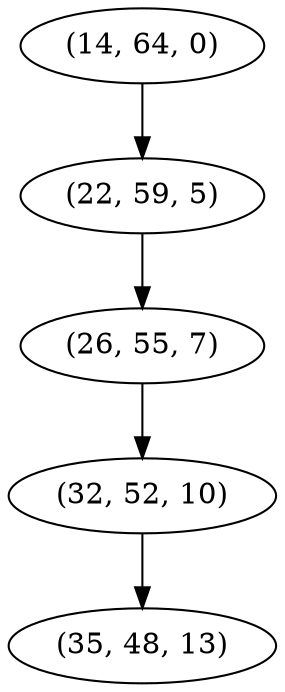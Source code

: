 digraph tree {
    "(14, 64, 0)";
    "(22, 59, 5)";
    "(26, 55, 7)";
    "(32, 52, 10)";
    "(35, 48, 13)";
    "(14, 64, 0)" -> "(22, 59, 5)";
    "(22, 59, 5)" -> "(26, 55, 7)";
    "(26, 55, 7)" -> "(32, 52, 10)";
    "(32, 52, 10)" -> "(35, 48, 13)";
}
